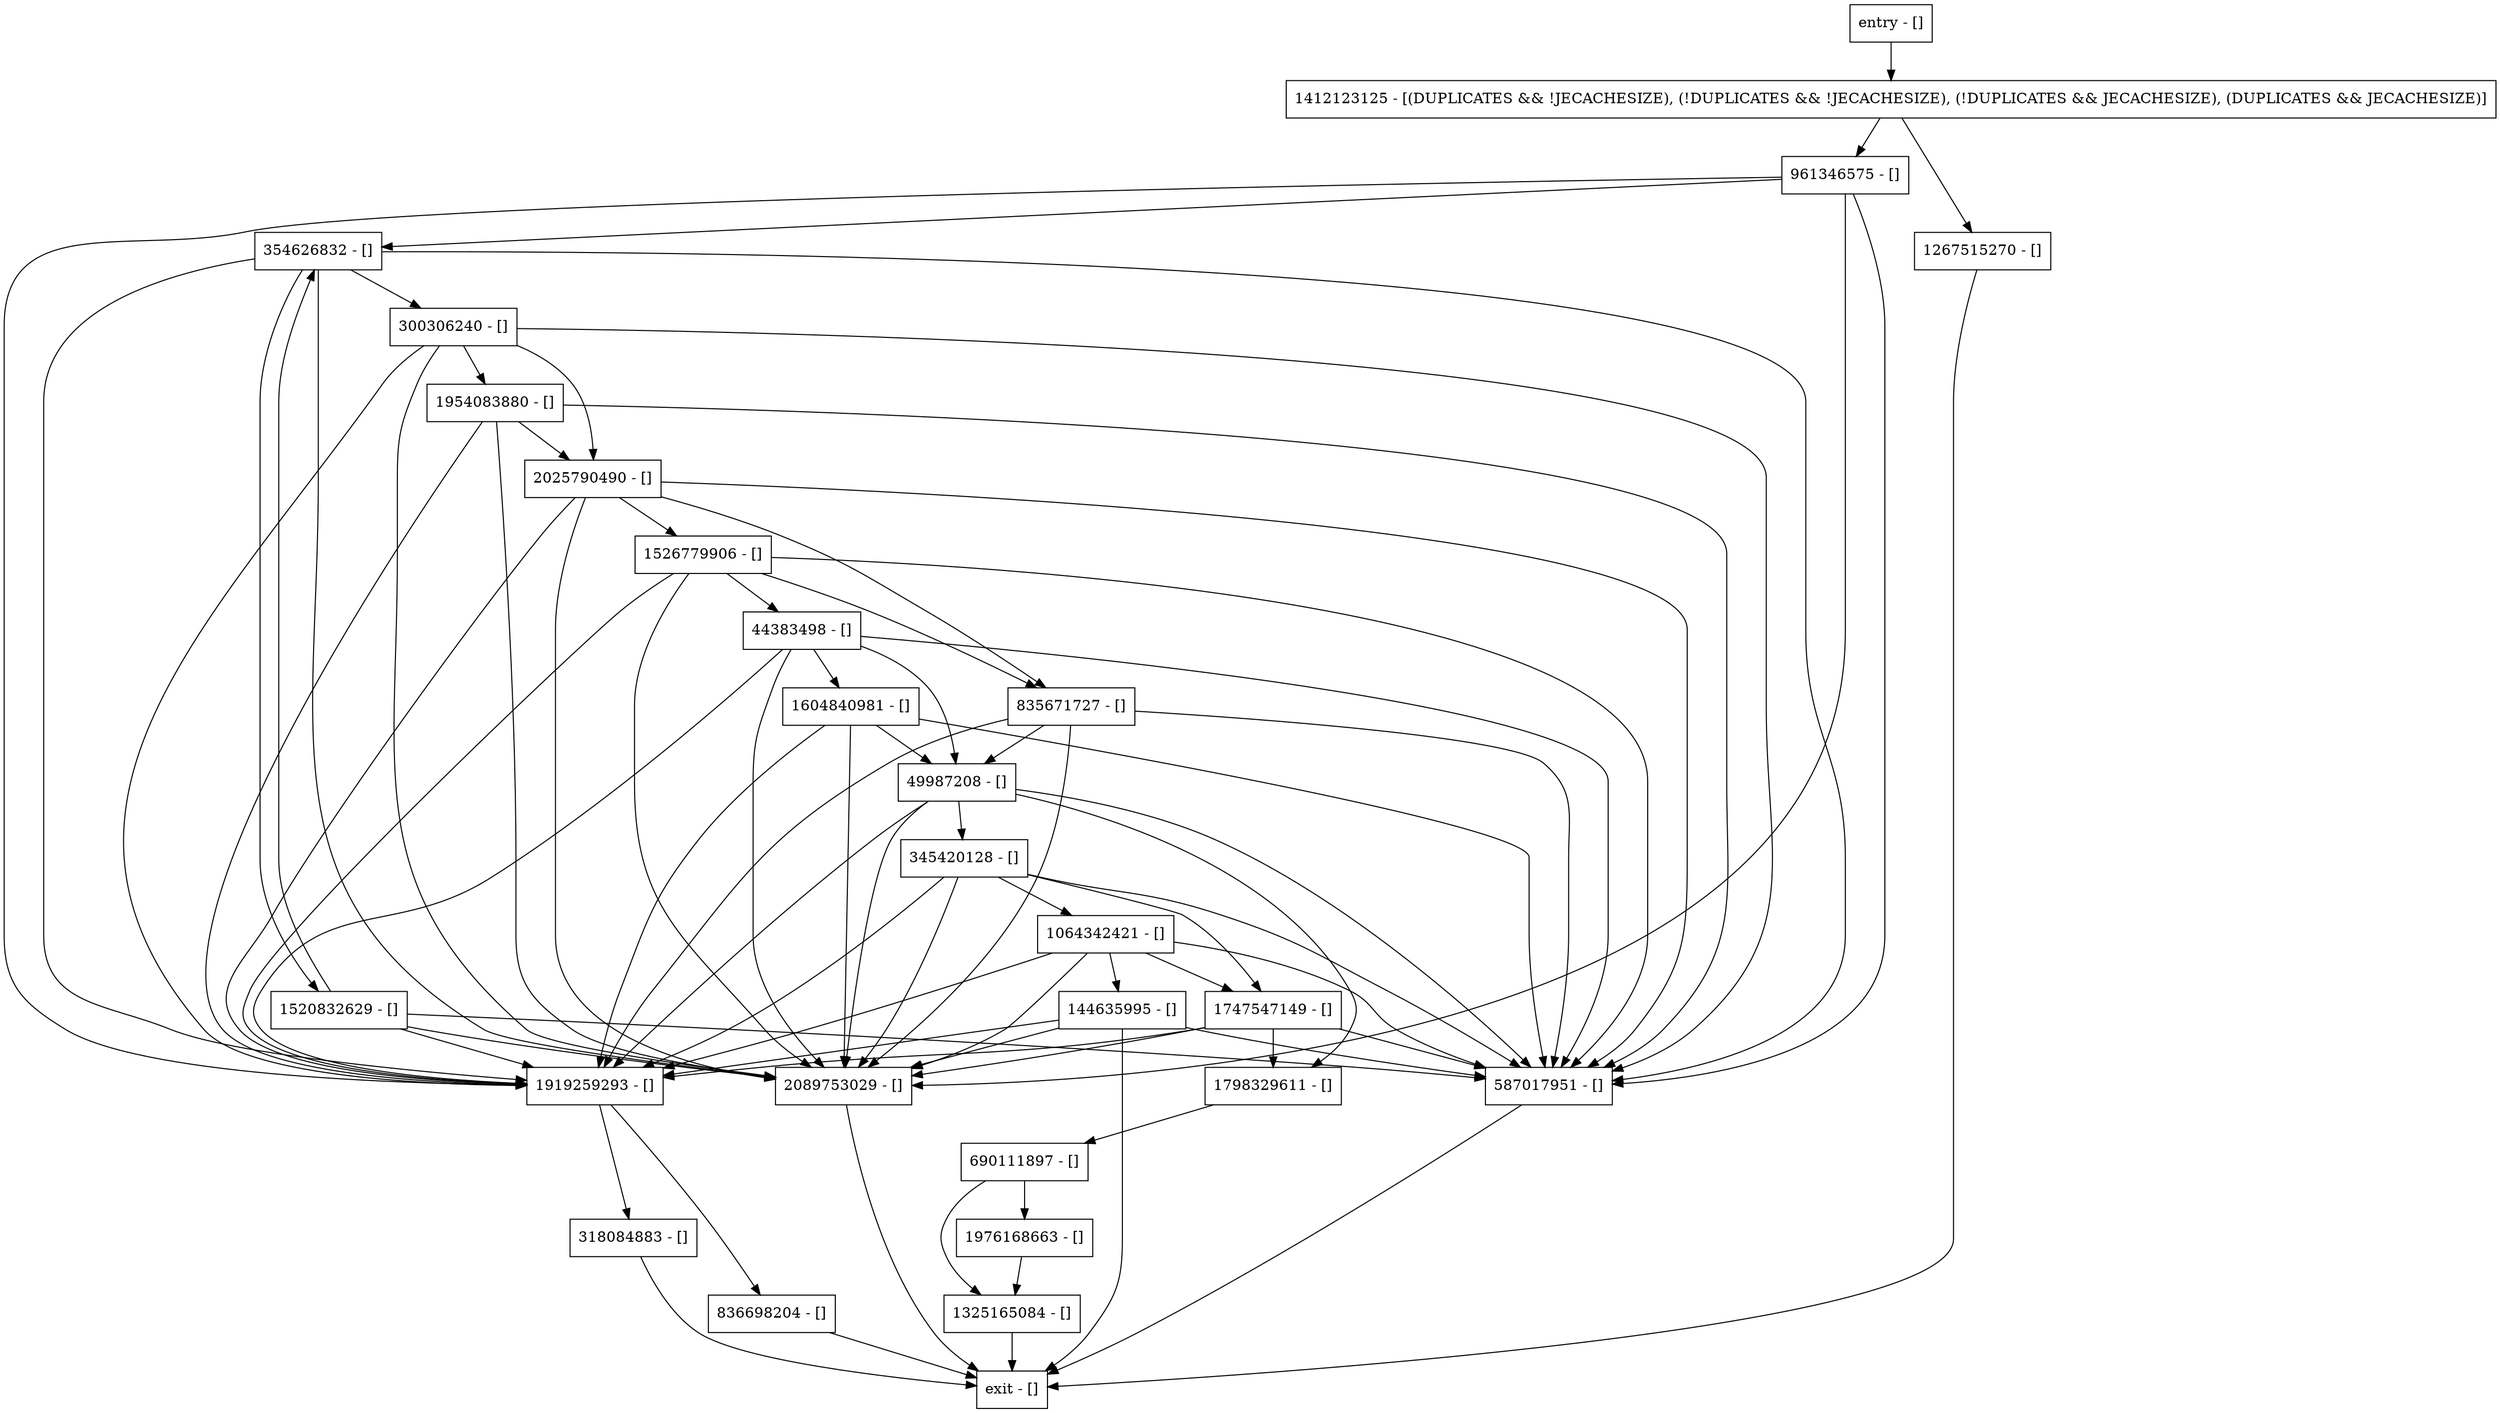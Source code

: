 digraph log {
node [shape=record];
300306240 [label="300306240 - []"];
835671727 [label="835671727 - []"];
1798329611 [label="1798329611 - []"];
144635995 [label="144635995 - []"];
1976168663 [label="1976168663 - []"];
2089753029 [label="2089753029 - []"];
318084883 [label="318084883 - []"];
44383498 [label="44383498 - []"];
690111897 [label="690111897 - []"];
2025790490 [label="2025790490 - []"];
1604840981 [label="1604840981 - []"];
836698204 [label="836698204 - []"];
1064342421 [label="1064342421 - []"];
1325165084 [label="1325165084 - []"];
345420128 [label="345420128 - []"];
1267515270 [label="1267515270 - []"];
587017951 [label="587017951 - []"];
354626832 [label="354626832 - []"];
1954083880 [label="1954083880 - []"];
1526779906 [label="1526779906 - []"];
entry [label="entry - []"];
exit [label="exit - []"];
49987208 [label="49987208 - []"];
961346575 [label="961346575 - []"];
1919259293 [label="1919259293 - []"];
1412123125 [label="1412123125 - [(DUPLICATES && !JECACHESIZE), (!DUPLICATES && !JECACHESIZE), (!DUPLICATES && JECACHESIZE), (DUPLICATES && JECACHESIZE)]"];
1747547149 [label="1747547149 - []"];
1520832629 [label="1520832629 - []"];
entry;
exit;
300306240 -> 2025790490;
300306240 -> 1919259293;
300306240 -> 587017951;
300306240 -> 2089753029;
300306240 -> 1954083880;
835671727 -> 49987208;
835671727 -> 1919259293;
835671727 -> 587017951;
835671727 -> 2089753029;
1798329611 -> 690111897;
144635995 -> exit;
144635995 -> 1919259293;
144635995 -> 587017951;
144635995 -> 2089753029;
1976168663 -> 1325165084;
2089753029 -> exit;
318084883 -> exit;
44383498 -> 49987208;
44383498 -> 1919259293;
44383498 -> 1604840981;
44383498 -> 587017951;
44383498 -> 2089753029;
690111897 -> 1325165084;
690111897 -> 1976168663;
2025790490 -> 835671727;
2025790490 -> 1919259293;
2025790490 -> 587017951;
2025790490 -> 2089753029;
2025790490 -> 1526779906;
1604840981 -> 49987208;
1604840981 -> 1919259293;
1604840981 -> 587017951;
1604840981 -> 2089753029;
836698204 -> exit;
1064342421 -> 144635995;
1064342421 -> 1919259293;
1064342421 -> 1747547149;
1064342421 -> 587017951;
1064342421 -> 2089753029;
1325165084 -> exit;
345420128 -> 1919259293;
345420128 -> 1747547149;
345420128 -> 587017951;
345420128 -> 1064342421;
345420128 -> 2089753029;
1267515270 -> exit;
587017951 -> exit;
354626832 -> 300306240;
354626832 -> 1919259293;
354626832 -> 587017951;
354626832 -> 1520832629;
354626832 -> 2089753029;
1954083880 -> 2025790490;
1954083880 -> 1919259293;
1954083880 -> 587017951;
1954083880 -> 2089753029;
1526779906 -> 44383498;
1526779906 -> 835671727;
1526779906 -> 1919259293;
1526779906 -> 587017951;
1526779906 -> 2089753029;
entry -> 1412123125;
49987208 -> 1798329611;
49987208 -> 345420128;
49987208 -> 1919259293;
49987208 -> 587017951;
49987208 -> 2089753029;
961346575 -> 1919259293;
961346575 -> 354626832;
961346575 -> 587017951;
961346575 -> 2089753029;
1919259293 -> 836698204;
1919259293 -> 318084883;
1412123125 -> 961346575;
1412123125 -> 1267515270;
1747547149 -> 1798329611;
1747547149 -> 1919259293;
1747547149 -> 587017951;
1747547149 -> 2089753029;
1520832629 -> 1919259293;
1520832629 -> 354626832;
1520832629 -> 587017951;
1520832629 -> 2089753029;
}
